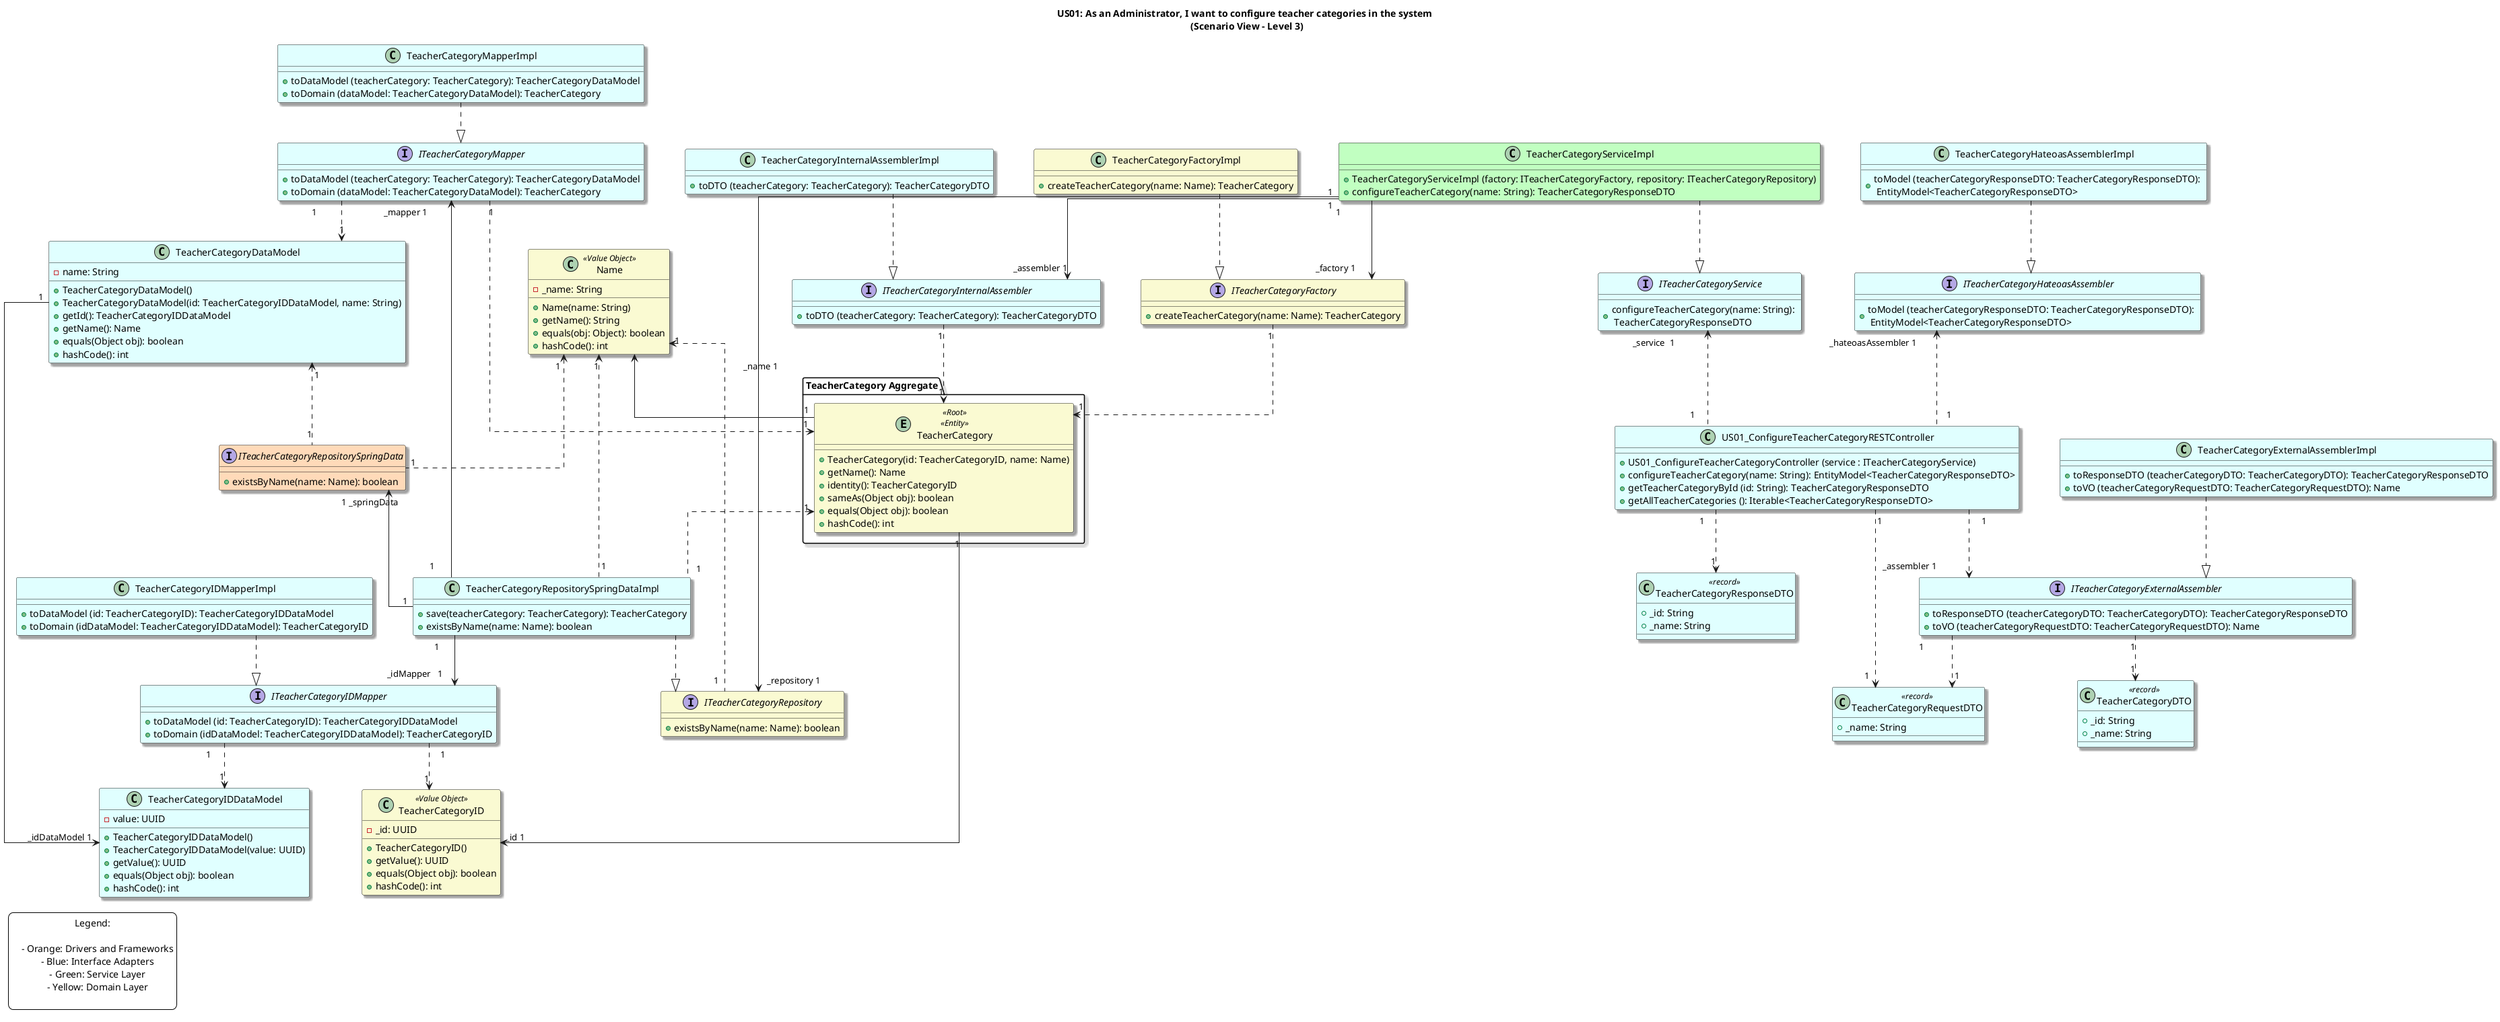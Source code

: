 @startuml

title US01: As an Administrator, I want to configure teacher categories in the system \n (Scenario View - Level 3)

skinparam backgroundColor white
skinparam ranksep 60
skinparam nodesep 60
skinparam linetype ortho
skinparam defaultTextAlignment center
skinparam shadowing true

legend left
Legend:

    - Orange: Drivers and Frameworks
    - Blue: Interface Adapters
    - Green: Service Layer
    - Yellow: Domain Layer

end legend


' ======= CONTROLLER =======

class US01_ConfigureTeacherCategoryRESTController #E0FFFF{
      + US01_ConfigureTeacherCategoryController (service : ITeacherCategoryService)
      + configureTeacherCategory(name: String): EntityModel<TeacherCategoryResponseDTO>
      + getTeacherCategoryById (id: String): TeacherCategoryResponseDTO
      + getAllTeacherCategories (): Iterable<TeacherCategoryResponseDTO>
}

' ======= SERVICE =======

interface ITeacherCategoryService #E0FFFF{
    + configureTeacherCategory(name: String): \n TeacherCategoryResponseDTO
}

class TeacherCategoryServiceImpl #C1FFC1{
    + TeacherCategoryServiceImpl (factory: ITeacherCategoryFactory, repository: ITeacherCategoryRepository)
    + configureTeacherCategory(name: String): TeacherCategoryResponseDTO
}

' ======= REPOSITORY =======

interface ITeacherCategoryRepository #FAFAD2{
      + existsByName(name: Name): boolean
}

class TeacherCategoryRepositorySpringDataImpl #E0FFFF {
   + save(teacherCategory: TeacherCategory): TeacherCategory
   + existsByName(name: Name): boolean
}

interface ITeacherCategoryRepositorySpringData #FFDAB9{
      + existsByName(name: Name): boolean
}

' ======= FACTORY =======

interface ITeacherCategoryFactory  	#FAFAD2{
  + createTeacherCategory(name: Name): TeacherCategory
}

class TeacherCategoryFactoryImpl #FAFAD2{
  + createTeacherCategory(name: Name): TeacherCategory
}

' ======= AGGREGATE =======

package "TeacherCategory Aggregate"  {
    Entity TeacherCategory <<Root>> <<Entity>> #FAFAD2{
      + TeacherCategory(id: TeacherCategoryID, name: Name)
      + getName(): Name
      + identity(): TeacherCategoryID
      + sameAs(Object obj): boolean
      + equals(Object obj): boolean
      + hashCode(): int
    }
}

' ======= VALUE OBJECTS =======

class Name <<Value Object>> #FAFAD2{
  - _name: String
  + Name(name: String)
  + getName(): String
  + equals(obj: Object): boolean
  + hashCode(): int
}

class TeacherCategoryID <<Value Object>> #FAFAD2{
   - _id: UUID
   + TeacherCategoryID()
   + getValue(): UUID
   + equals(Object obj): boolean
   + hashCode(): int
}

' ======= DATAMODEL =======

class TeacherCategoryDataModel #E0FFFF{
   - name: String
   + TeacherCategoryDataModel()
   + TeacherCategoryDataModel(id: TeacherCategoryIDDataModel, name: String)
   + getId(): TeacherCategoryIDDataModel
   + getName(): Name
   + equals(Object obj): boolean
   + hashCode(): int
}

class TeacherCategoryIDDataModel #E0FFFF {
   - value: UUID
   + TeacherCategoryIDDataModel()
   + TeacherCategoryIDDataModel(value: UUID)
   + getValue(): UUID
   + equals(Object obj): boolean
   + hashCode(): int
}

' ======= MAPPERS =======

interface ITeacherCategoryIDMapper #E0FFFF{
   + toDataModel (id: TeacherCategoryID): TeacherCategoryIDDataModel
   + toDomain (idDataModel: TeacherCategoryIDDataModel): TeacherCategoryID
}

class TeacherCategoryIDMapperImpl #E0FFFF{
   + toDataModel (id: TeacherCategoryID): TeacherCategoryIDDataModel
   + toDomain (idDataModel: TeacherCategoryIDDataModel): TeacherCategoryID
}

interface ITeacherCategoryMapper #E0FFFF{
   + toDataModel (teacherCategory: TeacherCategory): TeacherCategoryDataModel
   + toDomain (dataModel: TeacherCategoryDataModel): TeacherCategory
}

class TeacherCategoryMapperImpl #E0FFFF{
   + toDataModel (teacherCategory: TeacherCategory): TeacherCategoryDataModel
   + toDomain (dataModel: TeacherCategoryDataModel): TeacherCategory
}


' ======= DTO =======

class TeacherCategoryResponseDTO <<record>> #E0FFFF {
    + _id: String
    + _name: String
}

class TeacherCategoryDTO <<record>> #E0FFFF {
    + _id: String
    + _name: String
}

class TeacherCategoryRequestDTO <<record>> #E0FFFF {
    + _name: String
}

' ======= Assembler =======

interface ITeacherCategoryInternalAssembler #E0FFFF  {
    + toDTO (teacherCategory: TeacherCategory): TeacherCategoryDTO
}

class TeacherCategoryInternalAssemblerImpl #E0FFFF {
    + toDTO (teacherCategory: TeacherCategory): TeacherCategoryDTO
}

interface ITeacherCategoryExternalAssembler #E0FFFF  {
    + toResponseDTO (teacherCategoryDTO: TeacherCategoryDTO): TeacherCategoryResponseDTO
    + toVO (teacherCategoryRequestDTO: TeacherCategoryRequestDTO): Name
}

class TeacherCategoryExternalAssemblerImpl #E0FFFF {
    + toResponseDTO (teacherCategoryDTO: TeacherCategoryDTO): TeacherCategoryResponseDTO
    + toVO (teacherCategoryRequestDTO: TeacherCategoryRequestDTO): Name
}

interface ITeacherCategoryHateoasAssembler #E0FFFF  {
    + toModel (teacherCategoryResponseDTO: TeacherCategoryResponseDTO): \n EntityModel<TeacherCategoryResponseDTO>
}

class TeacherCategoryHateoasAssemblerImpl #E0FFFF {
    + toModel (teacherCategoryResponseDTO: TeacherCategoryResponseDTO): \n EntityModel<TeacherCategoryResponseDTO>
}

' ======= NAVIGABILITY =======

US01_ConfigureTeacherCategoryRESTController "1" .u.> "_service  1             " ITeacherCategoryService
US01_ConfigureTeacherCategoryRESTController "1" ..> "1" TeacherCategoryResponseDTO
US01_ConfigureTeacherCategoryRESTController "1" ..> "1" TeacherCategoryRequestDTO
US01_ConfigureTeacherCategoryRESTController "1"..> "_assembler 1" ITeacherCategoryExternalAssembler
US01_ConfigureTeacherCategoryRESTController "1".u.> "_hateoasAssembler 1" ITeacherCategoryHateoasAssembler
TeacherCategoryHateoasAssemblerImpl ..|> ITeacherCategoryHateoasAssembler

TeacherCategoryExternalAssemblerImpl ..|> ITeacherCategoryExternalAssembler
ITeacherCategoryExternalAssembler "1"..> "1" TeacherCategoryDTO
ITeacherCategoryExternalAssembler "1"..> "1" TeacherCategoryRequestDTO

TeacherCategoryServiceImpl ..|> ITeacherCategoryService
TeacherCategoryServiceImpl "1"--> "_factory 1             " ITeacherCategoryFactory
TeacherCategoryServiceImpl "1" --> "_repository 1        " ITeacherCategoryRepository
TeacherCategoryServiceImpl "1" --> "_assembler 1        " ITeacherCategoryInternalAssembler
TeacherCategoryInternalAssemblerImpl ..|> ITeacherCategoryInternalAssembler

ITeacherCategoryInternalAssembler "1"..> "1" TeacherCategory

TeacherCategoryFactoryImpl..|> ITeacherCategoryFactory
ITeacherCategoryFactory "1"..> "1" TeacherCategory

TeacherCategoryRepositorySpringDataImpl ..|> ITeacherCategoryRepository
TeacherCategoryRepositorySpringDataImpl "1"-u-> "1 _springData" ITeacherCategoryRepositorySpringData
TeacherCategoryRepositorySpringDataImpl "1".u.> "1" TeacherCategory
TeacherCategoryRepositorySpringDataImpl "1"..> "1" Name
TeacherCategoryRepositorySpringDataImpl "1"-u-> "_mapper 1        " ITeacherCategoryMapper
TeacherCategoryRepositorySpringDataImpl "1" -->"   _idMapper   1            " ITeacherCategoryIDMapper
ITeacherCategoryRepositorySpringData "1" .u.> "1" TeacherCategoryDataModel
ITeacherCategoryRepositorySpringData "1" .u.> "1" Name
ITeacherCategoryRepository "1" .u.> "1" Name

TeacherCategoryMapperImpl ..|> ITeacherCategoryMapper
TeacherCategoryIDMapperImpl ..|> ITeacherCategoryIDMapper
ITeacherCategoryIDMapper "1" ..> "1 " TeacherCategoryIDDataModel
ITeacherCategoryIDMapper "1" ..> "1"  TeacherCategoryID
ITeacherCategoryMapper "1   "..> "1   " TeacherCategoryDataModel
ITeacherCategoryMapper "1"..> "1" TeacherCategory

TeacherCategoryDataModel "1" --> "_idDataModel 1 "TeacherCategoryIDDataModel

TeacherCategory "1"-u-> "                                            _name 1"Name
TeacherCategory "1"-l-> "_id 1    "TeacherCategoryID

@enduml
